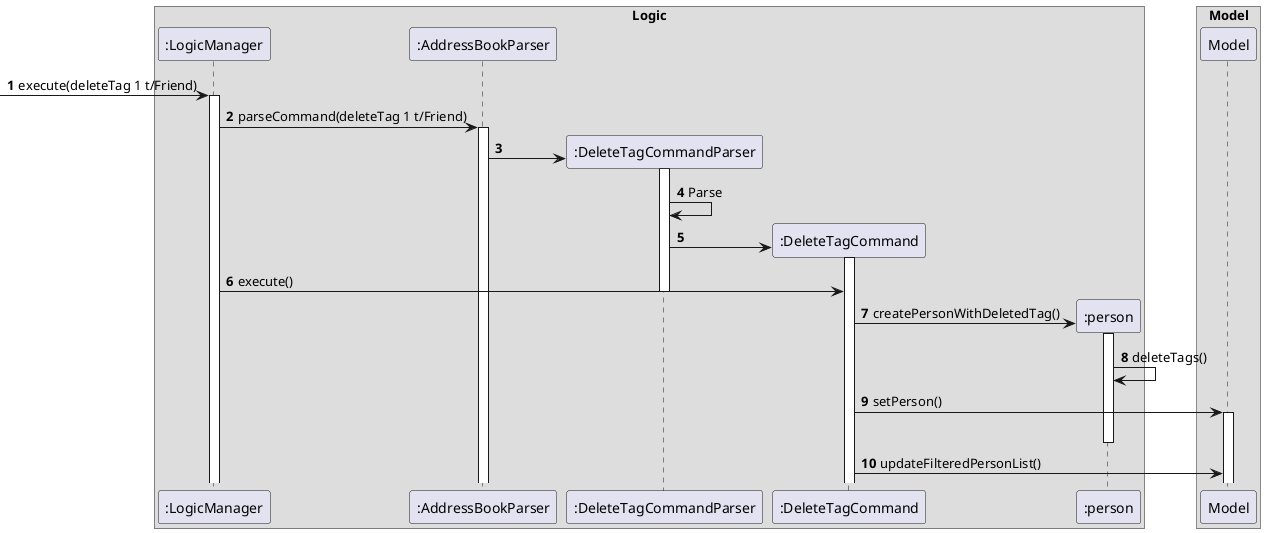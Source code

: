 @startuml
'https://plantuml.com/sequence-diagram

box Logic
participant ":LogicManager" as LogicManager
participant ":AddressBookParser" as AddressBookParser
participant ":DeleteTagCommandParser" as DeleteTagCommandParser
participant ":DeleteTagCommand" as DeleteTagCommand
participant ":person" as Person
end box

autonumber
[->LogicManager : execute(deleteTag 1 t/Friend)
activate LogicManager

LogicManager -> AddressBookParser : parseCommand(deleteTag 1 t/Friend)
activate AddressBookParser

create DeleteTagCommandParser
AddressBookParser -> DeleteTagCommandParser:
activate DeleteTagCommandParser

DeleteTagCommandParser -> DeleteTagCommandParser : Parse

create DeleteTagCommand
DeleteTagCommandParser -> DeleteTagCommand
activate DeleteTagCommand
LogicManager -> DeleteTagCommand : execute()
deactivate DeleteTagCommandParser

create Person
DeleteTagCommand -> Person : createPersonWithDeletedTag()
activate Person
Person -> Person : deleteTags()

DeleteTagCommand -> Model : setPerson()
activate Model
deactivate Person
DeleteTagCommand -> Model : updateFilteredPersonList()

box Model
participant ":Model" as Model
end box
@enduml